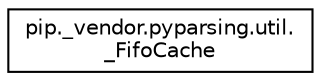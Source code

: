 digraph "Graphical Class Hierarchy"
{
 // LATEX_PDF_SIZE
  edge [fontname="Helvetica",fontsize="10",labelfontname="Helvetica",labelfontsize="10"];
  node [fontname="Helvetica",fontsize="10",shape=record];
  rankdir="LR";
  Node0 [label="pip._vendor.pyparsing.util.\l_FifoCache",height=0.2,width=0.4,color="black", fillcolor="white", style="filled",URL="$classpip_1_1__vendor_1_1pyparsing_1_1util_1_1__FifoCache.html",tooltip=" "];
}
